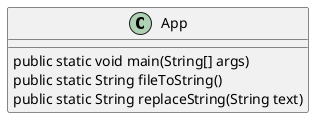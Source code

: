 @startuml
'https://plantuml.com/sequence-diagram

class App
{
    public static void main(String[] args)
    public static String fileToString()
    public static String replaceString(String text)
}

@enduml